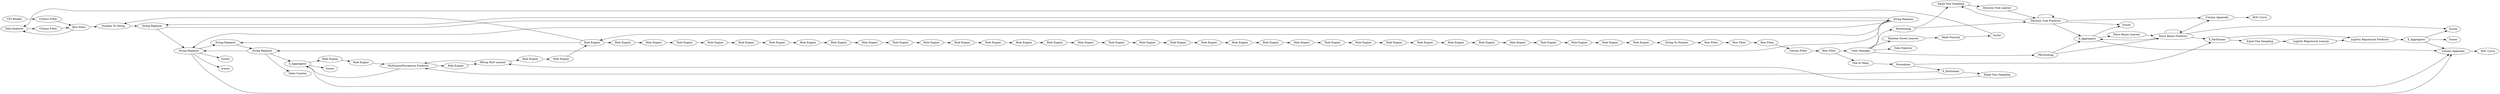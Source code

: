 digraph {
	15 -> 14
	71 -> 72
	78 -> 79
	14 -> 12
	59 -> 60
	80 -> 131
	23 -> 84
	55 -> 57
	37 -> 20
	30 -> 31
	19 -> 102
	17 -> 18
	21 -> 28
	23 -> 18
	28 -> 30
	19 -> 126
	23 -> 80
	79 -> 118
	57 -> 56
	82 -> 83
	75 -> 77
	23 -> 73
	11 -> 15
	114 -> 112
	23 -> 6
	42 -> 41
	79 -> 23
	88 -> 94
	16 -> 17
	88 -> 133
	12 -> 15
	37 -> 16
	84 -> 88
	21 -> 19
	41 -> 43
	65 -> 66
	113 -> 114
	88 -> 88
	87 -> 88
	18 -> 19
	58 -> 59
	77 -> 121
	10 -> 11
	27 -> 13
	68 -> 69
	33 -> 35
	49 -> 51
	34 -> 33
	50 -> 49
	35 -> 36
	47 -> 48
	12 -> 16
	128 -> 117
	36 -> 37
	60 -> 61
	13 -> 12
	117 -> 114
	38 -> 39
	33 -> 32
	19 -> 20
	118 -> 128
	67 -> 68
	112 -> 89
	56 -> 58
	29 -> 26
	121 -> 78
	39 -> 40
	80 -> 82
	82 -> 82
	63 -> 64
	133 -> 102
	26 -> 33
	31 -> 32
	18 -> 17
	29 -> 32
	37 -> 38
	48 -> 50
	66 -> 67
	112 -> 102
	21 -> 130
	6 -> 10
	18 -> 37
	72 -> 75
	64 -> 65
	28 -> 102
	70 -> 71
	94 -> 93
	19 -> 127
	17 -> 19
	28 -> 25
	131 -> 81
	62 -> 63
	20 -> 21
	112 -> 115
	53 -> 54
	133 -> 83
	82 -> 131
	82 -> 94
	82 -> 133
	51 -> 52
	102 -> 100
	32 -> 34
	40 -> 42
	54 -> 55
	32 -> 28
	69 -> 70
	44 -> 45
	133 -> 87
	46 -> 47
	81 -> 82
	88 -> 117
	117 -> 116
	45 -> 46
	116 -> 113
	61 -> 62
	43 -> 44
	84 -> 133
	52 -> 53
	88 -> 89
	18 -> 21
	128 -> 29
	126 [label=Scorer]
	26 [label="Equal Size Sampling"]
	6 [label="Random Forest Learner"]
	12 [label="Row Filter"]
	75 [label="Row Filter"]
	16 [label="Number To String"]
	115 [label=Scorer]
	68 [label="Rule Engine"]
	28 [label=X_Aggregator]
	11 [label=Sorter]
	47 [label="Rule Engine"]
	23 [label="Color Manager"]
	93 [label="ROC Curve"]
	81 [label="Decision Tree Learner"]
	29 [label=X_Partitioner]
	118 [label="One to Many"]
	27 [label="CSV Reader"]
	79 [label="Row Filter"]
	58 [label="Rule Engine"]
	41 [label="Rule Engine"]
	54 [label="Rule Engine"]
	53 [label="Rule Engine"]
	60 [label="Rule Engine"]
	13 [label="Column Filter"]
	43 [label="Rule Engine"]
	44 [label="Rule Engine"]
	102 [label="Column Appender"]
	71 [label="Rule Engine"]
	88 [label="Naive Bayes Predictor"]
	52 [label="Rule Engine"]
	39 [label="Rule Engine"]
	80 [label=Partitioning]
	45 [label="Rule Engine"]
	57 [label="Rule Engine"]
	55 [label="Rule Engine"]
	18 [label="String Replacer"]
	21 [label="String Replacer"]
	121 [label="Row Filter"]
	19 [label="String Replacer"]
	64 [label="Rule Engine"]
	131 [label="Equal Size Sampling"]
	56 [label="Rule Engine"]
	15 [label="Data Explorer"]
	25 [label=Scorer]
	114 [label="Logistic Regression Predictor"]
	59 [label="Rule Engine"]
	72 [label="String To Number"]
	61 [label="Rule Engine"]
	77 [label="Row Filter"]
	14 [label="Column Filter"]
	117 [label=X_Partitioner]
	83 [label=Scorer]
	38 [label="Rule Engine"]
	73 [label="Data Explorer"]
	94 [label="Column Appender"]
	35 [label="Rule Engine"]
	62 [label="Rule Engine"]
	82 [label="Decision Tree Predictor"]
	65 [label="Rule Engine"]
	69 [label="Rule Engine"]
	46 [label="Rule Engine"]
	116 [label="Equal Size Sampling"]
	40 [label="Rule Engine"]
	30 [label="Rule Engine"]
	128 [label=Normalizer]
	133 [label=X_Aggregator]
	89 [label=Scorer]
	17 [label="String Replacer"]
	78 [label="Column Filter"]
	84 [label=Partitioning]
	49 [label="Rule Engine"]
	31 [label="Rule Engine"]
	51 [label="Rule Engine"]
	10 [label="Math Formula"]
	48 [label="Rule Engine"]
	50 [label="Rule Engine"]
	112 [label=X_Aggregator]
	42 [label="Rule Engine"]
	87 [label="Naive Bayes Learner"]
	127 [label=Scorer]
	67 [label="Rule Engine"]
	63 [label="Rule Engine"]
	100 [label="ROC Curve"]
	113 [label="Logistic Regression Learner"]
	20 [label="String Replacer"]
	66 [label="Rule Engine"]
	34 [label="Rule Engine"]
	70 [label="Rule Engine"]
	36 [label="Rule Engine"]
	130 [label="Value Counter"]
	33 [label="RProp MLP Learner"]
	32 [label="MultiLayerPerceptron Predictor"]
	37 [label="Rule Engine"]
	rankdir=LR
}
